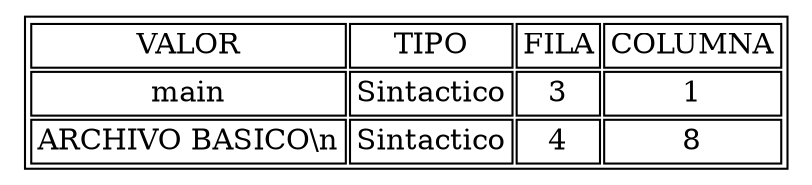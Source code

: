 digraph H {
aHtmlTable [
shape=plaintext
label=<
<table border='1' cellborder='1'>
<tr>
<td>VALOR</td>
<td>TIPO</td>
<td>FILA</td>
<td>COLUMNA</td>
</tr>
<tr>
<td>main</td>
<td>Sintactico</td>
<td>3</td>
<td>1</td>
</tr>
<tr>
<td>ARCHIVO BASICO\n</td>
<td>Sintactico</td>
<td>4</td>
<td>8</td>
</tr>
</table>
>];
}
